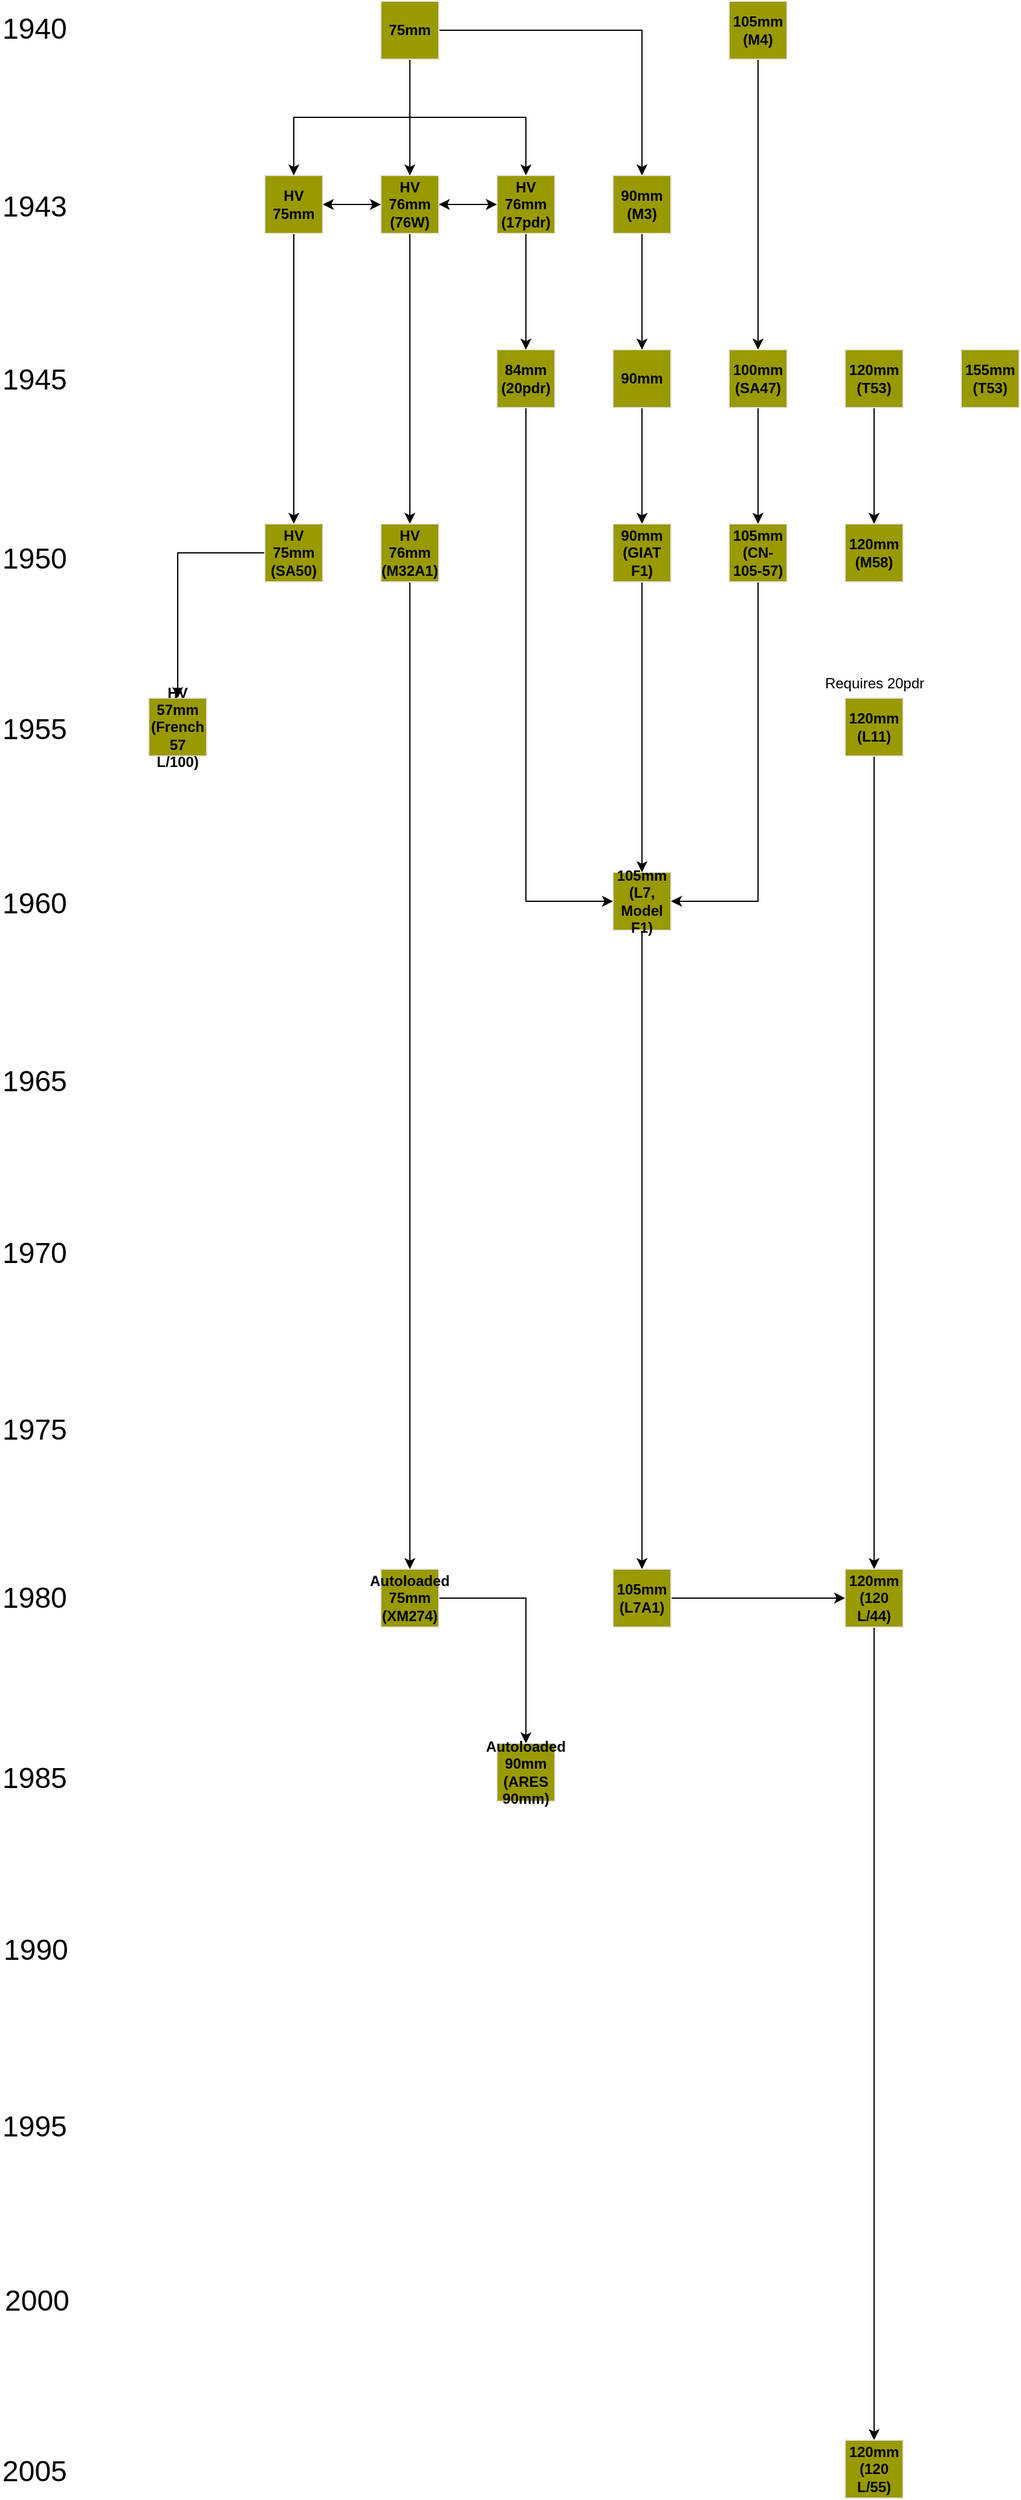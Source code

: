 <mxfile version="14.4.3" type="device" pages="2"><diagram id="KA7pFxh34D8zz18cfFlS" name="Polarace Plan"><mxGraphModel dx="2285" dy="280" grid="1" gridSize="12" guides="1" tooltips="1" connect="1" arrows="1" fold="1" page="1" pageScale="1" pageWidth="850" pageHeight="1100" math="0" shadow="0"><root><mxCell id="0"/><mxCell id="1" parent="0"/><mxCell id="j4fJEsyzrDX_cCET4x3J-1" value="&lt;font style=&quot;font-size: 24px&quot;&gt;2005&lt;/font&gt;" style="text;html=1;resizable=0;points=[];autosize=1;align=left;verticalAlign=top;spacingTop=-4;" parent="1" vertex="1"><mxGeometry x="-795" y="3177" width="70" height="20" as="geometry"/></mxCell><mxCell id="j4fJEsyzrDX_cCET4x3J-2" value="&lt;font style=&quot;font-size: 24px&quot;&gt;2000&lt;/font&gt;" style="text;html=1;resizable=0;points=[];autosize=1;align=left;verticalAlign=top;spacingTop=-4;" parent="1" vertex="1"><mxGeometry x="-793" y="3036" width="70" height="20" as="geometry"/></mxCell><mxCell id="j4fJEsyzrDX_cCET4x3J-3" value="&lt;font style=&quot;font-size: 24px&quot;&gt;1995&lt;/font&gt;" style="text;html=1;resizable=0;points=[];autosize=1;align=left;verticalAlign=top;spacingTop=-4;" parent="1" vertex="1"><mxGeometry x="-795" y="2892" width="70" height="20" as="geometry"/></mxCell><mxCell id="j4fJEsyzrDX_cCET4x3J-4" value="&lt;font style=&quot;font-size: 24px&quot;&gt;1990&lt;/font&gt;" style="text;html=1;resizable=0;points=[];autosize=1;align=left;verticalAlign=top;spacingTop=-4;" parent="1" vertex="1"><mxGeometry x="-794" y="2746" width="70" height="20" as="geometry"/></mxCell><mxCell id="j4fJEsyzrDX_cCET4x3J-5" value="&lt;font style=&quot;font-size: 24px&quot;&gt;1985&lt;/font&gt;" style="text;html=1;resizable=0;points=[];autosize=1;align=left;verticalAlign=top;spacingTop=-4;" parent="1" vertex="1"><mxGeometry x="-795" y="2604" width="70" height="20" as="geometry"/></mxCell><mxCell id="j4fJEsyzrDX_cCET4x3J-6" value="&lt;font style=&quot;font-size: 24px&quot;&gt;1980&lt;/font&gt;" style="text;html=1;resizable=0;points=[];autosize=1;align=left;verticalAlign=top;spacingTop=-4;" parent="1" vertex="1"><mxGeometry x="-795" y="2454.83" width="70" height="20" as="geometry"/></mxCell><mxCell id="j4fJEsyzrDX_cCET4x3J-7" value="&lt;font style=&quot;font-size: 24px&quot;&gt;1975&lt;/font&gt;" style="text;html=1;resizable=0;points=[];autosize=1;align=left;verticalAlign=top;spacingTop=-4;" parent="1" vertex="1"><mxGeometry x="-795" y="2316" width="70" height="20" as="geometry"/></mxCell><mxCell id="j4fJEsyzrDX_cCET4x3J-8" value="&lt;font style=&quot;font-size: 24px&quot;&gt;1970&lt;/font&gt;" style="text;html=1;resizable=0;points=[];autosize=1;align=left;verticalAlign=top;spacingTop=-4;" parent="1" vertex="1"><mxGeometry x="-795" y="2169.83" width="70" height="20" as="geometry"/></mxCell><mxCell id="j4fJEsyzrDX_cCET4x3J-9" value="&lt;font style=&quot;font-size: 24px&quot;&gt;1965&lt;/font&gt;" style="text;html=1;resizable=0;points=[];autosize=1;align=left;verticalAlign=top;spacingTop=-4;" parent="1" vertex="1"><mxGeometry x="-795" y="2028" width="70" height="20" as="geometry"/></mxCell><mxCell id="j4fJEsyzrDX_cCET4x3J-10" value="&lt;font style=&quot;font-size: 24px&quot;&gt;1960&lt;/font&gt;" style="text;html=1;resizable=0;points=[];autosize=1;align=left;verticalAlign=top;spacingTop=-4;" parent="1" vertex="1"><mxGeometry x="-795" y="1880.83" width="70" height="20" as="geometry"/></mxCell><mxCell id="j4fJEsyzrDX_cCET4x3J-11" value="&lt;font style=&quot;font-size: 24px&quot;&gt;1955&lt;/font&gt;" style="text;html=1;resizable=0;points=[];autosize=1;align=left;verticalAlign=top;spacingTop=-4;" parent="1" vertex="1"><mxGeometry x="-795" y="1737" width="70" height="20" as="geometry"/></mxCell><mxCell id="j4fJEsyzrDX_cCET4x3J-12" value="&lt;font style=&quot;font-size: 24px&quot;&gt;1950&lt;/font&gt;" style="text;html=1;resizable=0;points=[];autosize=1;align=left;verticalAlign=top;spacingTop=-4;" parent="1" vertex="1"><mxGeometry x="-795" y="1596" width="72" height="24" as="geometry"/></mxCell><mxCell id="j4fJEsyzrDX_cCET4x3J-13" value="&lt;font style=&quot;font-size: 24px&quot;&gt;1945&lt;/font&gt;" style="text;html=1;resizable=0;points=[];autosize=1;align=left;verticalAlign=top;spacingTop=-4;" parent="1" vertex="1"><mxGeometry x="-795" y="1447.83" width="70" height="20" as="geometry"/></mxCell><mxCell id="j4fJEsyzrDX_cCET4x3J-14" value="&lt;font style=&quot;font-size: 24px&quot;&gt;1940&lt;/font&gt;" style="text;html=1;resizable=0;points=[];autosize=1;align=left;verticalAlign=top;spacingTop=-4;" parent="1" vertex="1"><mxGeometry x="-795" y="1158" width="70" height="20" as="geometry"/></mxCell><mxCell id="ziFH7WSOUdLxmKB4e8Fl-6" style="edgeStyle=orthogonalEdgeStyle;rounded=0;orthogonalLoop=1;jettySize=auto;html=1;" parent="1" source="j4fJEsyzrDX_cCET4x3J-15" target="ziFH7WSOUdLxmKB4e8Fl-4" edge="1"><mxGeometry relative="1" as="geometry"/></mxCell><mxCell id="ad5jzle-Fv7GlAQbLx8C-33" value="" style="edgeStyle=orthogonalEdgeStyle;rounded=0;orthogonalLoop=1;jettySize=auto;html=1;" edge="1" parent="1" source="j4fJEsyzrDX_cCET4x3J-15" target="ad5jzle-Fv7GlAQbLx8C-32"><mxGeometry relative="1" as="geometry"/></mxCell><mxCell id="ad5jzle-Fv7GlAQbLx8C-36" style="edgeStyle=orthogonalEdgeStyle;rounded=0;orthogonalLoop=1;jettySize=auto;html=1;" edge="1" parent="1" source="j4fJEsyzrDX_cCET4x3J-15" target="jImwg_YCngAlOCiDX7sT-15"><mxGeometry relative="1" as="geometry"/></mxCell><mxCell id="j4fJEsyzrDX_cCET4x3J-15" value="HV 76mm&lt;br&gt;(76W)" style="rounded=0;whiteSpace=wrap;html=1;strokeColor=#E6E6E6;fillColor=#999900;arcSize=6;fontStyle=1" parent="1" vertex="1"><mxGeometry x="-480" y="1296" width="48" height="48" as="geometry"/></mxCell><mxCell id="jImwg_YCngAlOCiDX7sT-1" value="&lt;font style=&quot;font-size: 24px&quot;&gt;1943&lt;br&gt;&lt;/font&gt;" style="text;html=1;resizable=0;points=[];autosize=1;align=left;verticalAlign=top;spacingTop=-4;" parent="1" vertex="1"><mxGeometry x="-795" y="1305" width="70" height="20" as="geometry"/></mxCell><mxCell id="jImwg_YCngAlOCiDX7sT-24" style="edgeStyle=orthogonalEdgeStyle;rounded=0;orthogonalLoop=1;jettySize=auto;html=1;" parent="1" source="jImwg_YCngAlOCiDX7sT-15" target="jImwg_YCngAlOCiDX7sT-16" edge="1"><mxGeometry relative="1" as="geometry"/></mxCell><mxCell id="ad5jzle-Fv7GlAQbLx8C-37" style="edgeStyle=orthogonalEdgeStyle;rounded=0;orthogonalLoop=1;jettySize=auto;html=1;" edge="1" parent="1" source="jImwg_YCngAlOCiDX7sT-15" target="j4fJEsyzrDX_cCET4x3J-15"><mxGeometry relative="1" as="geometry"/></mxCell><mxCell id="jImwg_YCngAlOCiDX7sT-15" value="HV 75mm" style="rounded=0;whiteSpace=wrap;html=1;strokeColor=#E6E6E6;fillColor=#999900;arcSize=6;fontStyle=1" parent="1" vertex="1"><mxGeometry x="-576" y="1296" width="48" height="48" as="geometry"/></mxCell><mxCell id="ziFH7WSOUdLxmKB4e8Fl-13" style="edgeStyle=orthogonalEdgeStyle;rounded=0;orthogonalLoop=1;jettySize=auto;html=1;" parent="1" source="jImwg_YCngAlOCiDX7sT-16" target="jImwg_YCngAlOCiDX7sT-25" edge="1"><mxGeometry relative="1" as="geometry"/></mxCell><mxCell id="jImwg_YCngAlOCiDX7sT-16" value="HV 75mm&lt;br&gt;(SA50)" style="rounded=0;whiteSpace=wrap;html=1;strokeColor=#E6E6E6;fillColor=#999900;arcSize=6;fontStyle=1" parent="1" vertex="1"><mxGeometry x="-576" y="1584" width="48" height="48" as="geometry"/></mxCell><mxCell id="jImwg_YCngAlOCiDX7sT-25" value="HV 57mm&lt;br&gt;(French 57 L/100)" style="rounded=0;whiteSpace=wrap;html=1;strokeColor=#E6E6E6;fillColor=#999900;arcSize=6;fontStyle=1" parent="1" vertex="1"><mxGeometry x="-672" y="1728" width="48" height="48" as="geometry"/></mxCell><mxCell id="ad5jzle-Fv7GlAQbLx8C-42" value="" style="edgeStyle=orthogonalEdgeStyle;rounded=0;orthogonalLoop=1;jettySize=auto;html=1;" edge="1" parent="1" source="jImwg_YCngAlOCiDX7sT-26" target="ad5jzle-Fv7GlAQbLx8C-41"><mxGeometry relative="1" as="geometry"/></mxCell><mxCell id="jImwg_YCngAlOCiDX7sT-26" value="90mm" style="rounded=0;whiteSpace=wrap;html=1;strokeColor=#E6E6E6;fillColor=#999900;arcSize=6;fontStyle=1" parent="1" vertex="1"><mxGeometry x="-288" y="1440" width="48" height="48" as="geometry"/></mxCell><mxCell id="ad5jzle-Fv7GlAQbLx8C-31" style="edgeStyle=orthogonalEdgeStyle;rounded=0;orthogonalLoop=1;jettySize=auto;html=1;" edge="1" parent="1" source="jImwg_YCngAlOCiDX7sT-29" target="ad5jzle-Fv7GlAQbLx8C-1"><mxGeometry relative="1" as="geometry"/></mxCell><mxCell id="jImwg_YCngAlOCiDX7sT-29" value="105mm&lt;br&gt;(L7, Model F1)" style="rounded=0;whiteSpace=wrap;html=1;strokeColor=#E6E6E6;fillColor=#999900;arcSize=6;fontStyle=1" parent="1" vertex="1"><mxGeometry x="-288" y="1872" width="48" height="48" as="geometry"/></mxCell><mxCell id="jImwg_YCngAlOCiDX7sT-32" value="120mm (M58)" style="rounded=0;whiteSpace=wrap;html=1;strokeColor=#E6E6E6;fillColor=#999900;arcSize=6;fontStyle=1" parent="1" vertex="1"><mxGeometry x="-96" y="1584" width="48" height="48" as="geometry"/></mxCell><mxCell id="ad5jzle-Fv7GlAQbLx8C-30" style="edgeStyle=orthogonalEdgeStyle;rounded=0;orthogonalLoop=1;jettySize=auto;html=1;entryX=1;entryY=0.5;entryDx=0;entryDy=0;exitX=0.5;exitY=1;exitDx=0;exitDy=0;" edge="1" parent="1" source="jImwg_YCngAlOCiDX7sT-34" target="jImwg_YCngAlOCiDX7sT-29"><mxGeometry relative="1" as="geometry"/></mxCell><mxCell id="jImwg_YCngAlOCiDX7sT-34" value="105mm&lt;br&gt;(CN-105-57)" style="rounded=0;whiteSpace=wrap;html=1;strokeColor=#E6E6E6;fillColor=#999900;arcSize=6;fontStyle=1" parent="1" vertex="1"><mxGeometry x="-192" y="1584" width="48" height="48" as="geometry"/></mxCell><mxCell id="jImwg_YCngAlOCiDX7sT-44" style="edgeStyle=orthogonalEdgeStyle;rounded=0;orthogonalLoop=1;jettySize=auto;html=1;" parent="1" source="jImwg_YCngAlOCiDX7sT-41" target="j4fJEsyzrDX_cCET4x3J-15" edge="1"><mxGeometry relative="1" as="geometry"/></mxCell><mxCell id="jImwg_YCngAlOCiDX7sT-58" style="edgeStyle=orthogonalEdgeStyle;rounded=0;orthogonalLoop=1;jettySize=auto;html=1;" parent="1" source="jImwg_YCngAlOCiDX7sT-41" target="jImwg_YCngAlOCiDX7sT-54" edge="1"><mxGeometry relative="1" as="geometry"/></mxCell><mxCell id="ad5jzle-Fv7GlAQbLx8C-8" style="edgeStyle=orthogonalEdgeStyle;rounded=0;orthogonalLoop=1;jettySize=auto;html=1;exitX=0.5;exitY=1;exitDx=0;exitDy=0;" edge="1" parent="1" source="jImwg_YCngAlOCiDX7sT-41" target="ziFH7WSOUdLxmKB4e8Fl-4"><mxGeometry relative="1" as="geometry"/></mxCell><mxCell id="ad5jzle-Fv7GlAQbLx8C-9" style="edgeStyle=orthogonalEdgeStyle;rounded=0;orthogonalLoop=1;jettySize=auto;html=1;entryX=0.5;entryY=0;entryDx=0;entryDy=0;exitX=0.5;exitY=1;exitDx=0;exitDy=0;" edge="1" parent="1" source="jImwg_YCngAlOCiDX7sT-41" target="jImwg_YCngAlOCiDX7sT-15"><mxGeometry relative="1" as="geometry"/></mxCell><mxCell id="jImwg_YCngAlOCiDX7sT-41" value="75mm" style="rounded=0;whiteSpace=wrap;html=1;strokeColor=#E6E6E6;fillColor=#999900;arcSize=6;fontStyle=1" parent="1" vertex="1"><mxGeometry x="-480" y="1152" width="48" height="48" as="geometry"/></mxCell><mxCell id="ad5jzle-Fv7GlAQbLx8C-29" style="edgeStyle=orthogonalEdgeStyle;rounded=0;orthogonalLoop=1;jettySize=auto;html=1;entryX=0;entryY=0.5;entryDx=0;entryDy=0;exitX=0.5;exitY=1;exitDx=0;exitDy=0;" edge="1" parent="1" source="jImwg_YCngAlOCiDX7sT-45" target="jImwg_YCngAlOCiDX7sT-29"><mxGeometry relative="1" as="geometry"/></mxCell><mxCell id="jImwg_YCngAlOCiDX7sT-45" value="84mm (20pdr)" style="rounded=0;whiteSpace=wrap;html=1;strokeColor=#E6E6E6;fillColor=#999900;arcSize=6;fontStyle=1" parent="1" vertex="1"><mxGeometry x="-384" y="1440" width="48" height="48" as="geometry"/></mxCell><mxCell id="jImwg_YCngAlOCiDX7sT-51" style="edgeStyle=orthogonalEdgeStyle;rounded=0;orthogonalLoop=1;jettySize=auto;html=1;" parent="1" source="jImwg_YCngAlOCiDX7sT-49" target="jImwg_YCngAlOCiDX7sT-32" edge="1"><mxGeometry relative="1" as="geometry"/></mxCell><mxCell id="jImwg_YCngAlOCiDX7sT-49" value="120mm&lt;br&gt;(T53)" style="rounded=0;whiteSpace=wrap;html=1;strokeColor=#E6E6E6;fillColor=#999900;arcSize=6;fontStyle=1" parent="1" vertex="1"><mxGeometry x="-96" y="1440" width="48" height="48" as="geometry"/></mxCell><mxCell id="jImwg_YCngAlOCiDX7sT-52" value="155mm&lt;br&gt;(T53)" style="rounded=0;whiteSpace=wrap;html=1;strokeColor=#E6E6E6;fillColor=#999900;arcSize=6;fontStyle=1" parent="1" vertex="1"><mxGeometry y="1440" width="48" height="48" as="geometry"/></mxCell><mxCell id="jImwg_YCngAlOCiDX7sT-57" style="edgeStyle=orthogonalEdgeStyle;rounded=0;orthogonalLoop=1;jettySize=auto;html=1;" parent="1" source="jImwg_YCngAlOCiDX7sT-54" target="jImwg_YCngAlOCiDX7sT-26" edge="1"><mxGeometry relative="1" as="geometry"/></mxCell><mxCell id="jImwg_YCngAlOCiDX7sT-54" value="90mm (M3)" style="rounded=0;whiteSpace=wrap;html=1;strokeColor=#E6E6E6;fillColor=#999900;arcSize=6;fontStyle=1" parent="1" vertex="1"><mxGeometry x="-288" y="1296" width="48" height="48" as="geometry"/></mxCell><mxCell id="ad5jzle-Fv7GlAQbLx8C-28" style="edgeStyle=orthogonalEdgeStyle;rounded=0;orthogonalLoop=1;jettySize=auto;html=1;" edge="1" parent="1" source="jImwg_YCngAlOCiDX7sT-59" target="ad5jzle-Fv7GlAQbLx8C-26"><mxGeometry relative="1" as="geometry"/></mxCell><mxCell id="jImwg_YCngAlOCiDX7sT-59" value="105mm (M4)" style="rounded=0;whiteSpace=wrap;html=1;strokeColor=#E6E6E6;fillColor=#999900;arcSize=6;fontStyle=1" parent="1" vertex="1"><mxGeometry x="-192" y="1152" width="48" height="48" as="geometry"/></mxCell><mxCell id="ad5jzle-Fv7GlAQbLx8C-40" style="edgeStyle=orthogonalEdgeStyle;rounded=0;orthogonalLoop=1;jettySize=auto;html=1;" edge="1" parent="1" source="jImwg_YCngAlOCiDX7sT-64" target="jImwg_YCngAlOCiDX7sT-66"><mxGeometry relative="1" as="geometry"/></mxCell><mxCell id="jImwg_YCngAlOCiDX7sT-64" value="Autoloaded 75mm&lt;br&gt;(XM274)" style="rounded=0;whiteSpace=wrap;html=1;strokeColor=#E6E6E6;fillColor=#999900;arcSize=6;fontStyle=1" parent="1" vertex="1"><mxGeometry x="-480" y="2448" width="48" height="48" as="geometry"/></mxCell><mxCell id="jImwg_YCngAlOCiDX7sT-66" value="Autoloaded 90mm&lt;br&gt;(ARES 90mm)" style="rounded=0;whiteSpace=wrap;html=1;strokeColor=#E6E6E6;fillColor=#999900;arcSize=6;fontStyle=1" parent="1" vertex="1"><mxGeometry x="-384" y="2592" width="48" height="48" as="geometry"/></mxCell><mxCell id="ziFH7WSOUdLxmKB4e8Fl-7" style="edgeStyle=orthogonalEdgeStyle;rounded=0;orthogonalLoop=1;jettySize=auto;html=1;" parent="1" source="ziFH7WSOUdLxmKB4e8Fl-4" target="j4fJEsyzrDX_cCET4x3J-15" edge="1"><mxGeometry relative="1" as="geometry"/></mxCell><mxCell id="ziFH7WSOUdLxmKB4e8Fl-8" style="edgeStyle=orthogonalEdgeStyle;rounded=0;orthogonalLoop=1;jettySize=auto;html=1;" parent="1" source="ziFH7WSOUdLxmKB4e8Fl-4" target="jImwg_YCngAlOCiDX7sT-45" edge="1"><mxGeometry relative="1" as="geometry"/></mxCell><mxCell id="ziFH7WSOUdLxmKB4e8Fl-4" value="HV 76mm&lt;br&gt;(17pdr)" style="rounded=0;whiteSpace=wrap;html=1;strokeColor=#E6E6E6;fillColor=#999900;arcSize=6;fontStyle=1" parent="1" vertex="1"><mxGeometry x="-384" y="1296" width="48" height="48" as="geometry"/></mxCell><mxCell id="ad5jzle-Fv7GlAQbLx8C-51" style="edgeStyle=orthogonalEdgeStyle;rounded=0;orthogonalLoop=1;jettySize=auto;html=1;" edge="1" parent="1" source="ad5jzle-Fv7GlAQbLx8C-1" target="ad5jzle-Fv7GlAQbLx8C-47"><mxGeometry relative="1" as="geometry"/></mxCell><mxCell id="ad5jzle-Fv7GlAQbLx8C-1" value="105mm&lt;br&gt;(L7A1)" style="rounded=0;whiteSpace=wrap;html=1;strokeColor=#E6E6E6;fillColor=#999900;arcSize=6;fontStyle=1" vertex="1" parent="1"><mxGeometry x="-288" y="2448" width="48" height="48" as="geometry"/></mxCell><mxCell id="ad5jzle-Fv7GlAQbLx8C-27" style="edgeStyle=orthogonalEdgeStyle;rounded=0;orthogonalLoop=1;jettySize=auto;html=1;" edge="1" parent="1" source="ad5jzle-Fv7GlAQbLx8C-26" target="jImwg_YCngAlOCiDX7sT-34"><mxGeometry relative="1" as="geometry"/></mxCell><mxCell id="ad5jzle-Fv7GlAQbLx8C-26" value="100mm (SA47)" style="rounded=0;whiteSpace=wrap;html=1;strokeColor=#E6E6E6;fillColor=#999900;arcSize=6;fontStyle=1" vertex="1" parent="1"><mxGeometry x="-192" y="1440" width="48" height="48" as="geometry"/></mxCell><mxCell id="ad5jzle-Fv7GlAQbLx8C-38" style="edgeStyle=orthogonalEdgeStyle;rounded=0;orthogonalLoop=1;jettySize=auto;html=1;" edge="1" parent="1" source="ad5jzle-Fv7GlAQbLx8C-32" target="jImwg_YCngAlOCiDX7sT-64"><mxGeometry relative="1" as="geometry"/></mxCell><mxCell id="ad5jzle-Fv7GlAQbLx8C-32" value="HV 76mm&lt;br&gt;(M32A1)" style="rounded=0;whiteSpace=wrap;html=1;strokeColor=#E6E6E6;fillColor=#999900;arcSize=6;fontStyle=1" vertex="1" parent="1"><mxGeometry x="-480" y="1584" width="48" height="48" as="geometry"/></mxCell><mxCell id="ad5jzle-Fv7GlAQbLx8C-43" style="edgeStyle=orthogonalEdgeStyle;rounded=0;orthogonalLoop=1;jettySize=auto;html=1;" edge="1" parent="1" source="ad5jzle-Fv7GlAQbLx8C-41" target="jImwg_YCngAlOCiDX7sT-29"><mxGeometry relative="1" as="geometry"/></mxCell><mxCell id="ad5jzle-Fv7GlAQbLx8C-41" value="90mm (GIAT F1)" style="rounded=0;whiteSpace=wrap;html=1;strokeColor=#E6E6E6;fillColor=#999900;arcSize=6;fontStyle=1" vertex="1" parent="1"><mxGeometry x="-288" y="1584" width="48" height="48" as="geometry"/></mxCell><mxCell id="ad5jzle-Fv7GlAQbLx8C-48" value="" style="edgeStyle=orthogonalEdgeStyle;rounded=0;orthogonalLoop=1;jettySize=auto;html=1;" edge="1" parent="1" source="ad5jzle-Fv7GlAQbLx8C-45" target="ad5jzle-Fv7GlAQbLx8C-47"><mxGeometry relative="1" as="geometry"/></mxCell><mxCell id="ad5jzle-Fv7GlAQbLx8C-45" value="120mm (L11)" style="rounded=0;whiteSpace=wrap;html=1;strokeColor=#E6E6E6;fillColor=#999900;arcSize=6;fontStyle=1" vertex="1" parent="1"><mxGeometry x="-96" y="1728" width="48" height="48" as="geometry"/></mxCell><mxCell id="ad5jzle-Fv7GlAQbLx8C-50" value="" style="edgeStyle=orthogonalEdgeStyle;rounded=0;orthogonalLoop=1;jettySize=auto;html=1;" edge="1" parent="1" source="ad5jzle-Fv7GlAQbLx8C-47" target="ad5jzle-Fv7GlAQbLx8C-49"><mxGeometry relative="1" as="geometry"/></mxCell><mxCell id="ad5jzle-Fv7GlAQbLx8C-47" value="120mm (120 L/44)" style="rounded=0;whiteSpace=wrap;html=1;strokeColor=#E6E6E6;fillColor=#999900;arcSize=6;fontStyle=1" vertex="1" parent="1"><mxGeometry x="-96" y="2448" width="48" height="48" as="geometry"/></mxCell><mxCell id="ad5jzle-Fv7GlAQbLx8C-49" value="120mm (120 L/55)" style="rounded=0;whiteSpace=wrap;html=1;strokeColor=#E6E6E6;fillColor=#999900;arcSize=6;fontStyle=1" vertex="1" parent="1"><mxGeometry x="-96" y="3168" width="48" height="48" as="geometry"/></mxCell><mxCell id="ad5jzle-Fv7GlAQbLx8C-54" value="Requires 20pdr" style="text;html=1;align=center;verticalAlign=middle;resizable=0;points=[];autosize=1;" vertex="1" parent="1"><mxGeometry x="-120" y="1704" width="96" height="24" as="geometry"/></mxCell></root></mxGraphModel></diagram><diagram id="V23fT-_hKm_S382V3YNZ" name="Cyrus Plan"><mxGraphModel dx="1460" dy="1173" grid="1" gridSize="10" guides="1" tooltips="1" connect="1" arrows="1" fold="1" page="1" pageScale="1" pageWidth="850" pageHeight="1100" math="0" shadow="0"><root><mxCell id="eOZx58L9BZX7lBbMZkDA-0"/><mxCell id="eOZx58L9BZX7lBbMZkDA-1" parent="eOZx58L9BZX7lBbMZkDA-0"/></root></mxGraphModel></diagram></mxfile>